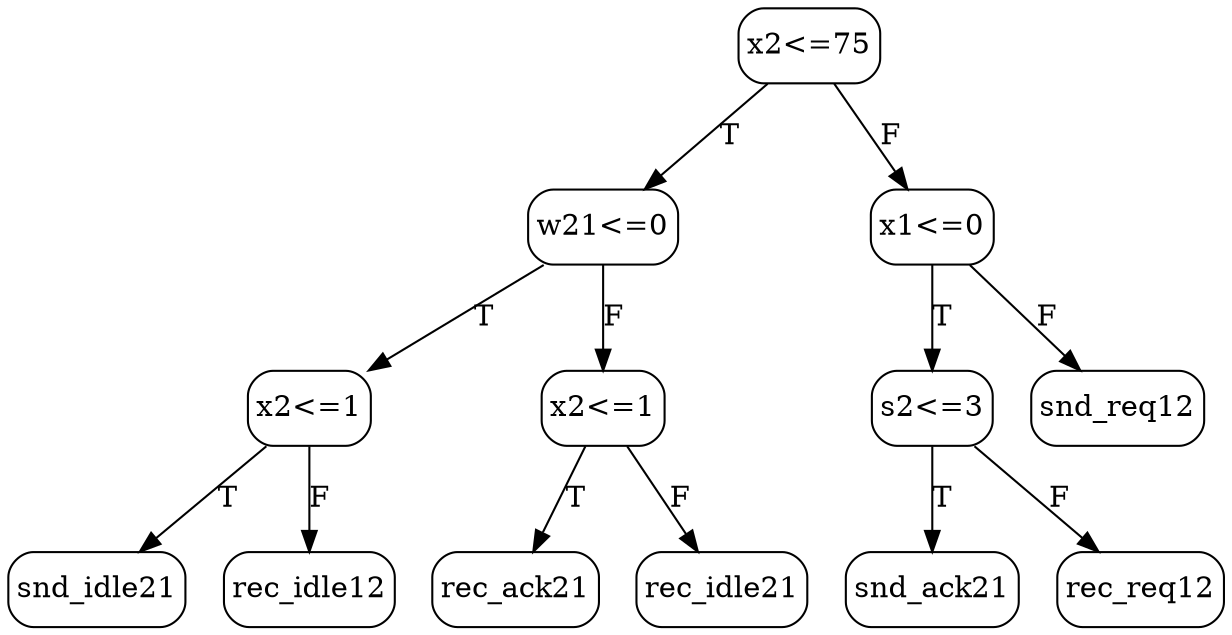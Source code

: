 // decision tree
digraph {
	3 [label=snd_idle21 margin="0.05,0.05" shape=box style=rounded]
	4 [label=rec_idle12 margin="0.05,0.05" shape=box style=rounded]
	2 [label="x2<=1" margin="0.05,0.05" shape=box style=rounded]
	2 -> 3 [label=T]
	2 -> 4 [label=F]
	6 [label=rec_ack21 margin="0.05,0.05" shape=box style=rounded]
	7 [label=rec_idle21 margin="0.05,0.05" shape=box style=rounded]
	5 [label="x2<=1" margin="0.05,0.05" shape=box style=rounded]
	5 -> 6 [label=T]
	5 -> 7 [label=F]
	1 [label="w21<=0" margin="0.05,0.05" shape=box style=rounded]
	1 -> 2 [label=T]
	1 -> 5 [label=F]
	10 [label=snd_ack21 margin="0.05,0.05" shape=box style=rounded]
	11 [label=rec_req12 margin="0.05,0.05" shape=box style=rounded]
	9 [label="s2<=3" margin="0.05,0.05" shape=box style=rounded]
	9 -> 10 [label=T]
	9 -> 11 [label=F]
	12 [label=snd_req12 margin="0.05,0.05" shape=box style=rounded]
	8 [label="x1<=0" margin="0.05,0.05" shape=box style=rounded]
	8 -> 9 [label=T]
	8 -> 12 [label=F]
	0 [label="x2<=75" margin="0.05,0.05" shape=box style=rounded]
	0 -> 1 [label=T]
	0 -> 8 [label=F]
}
